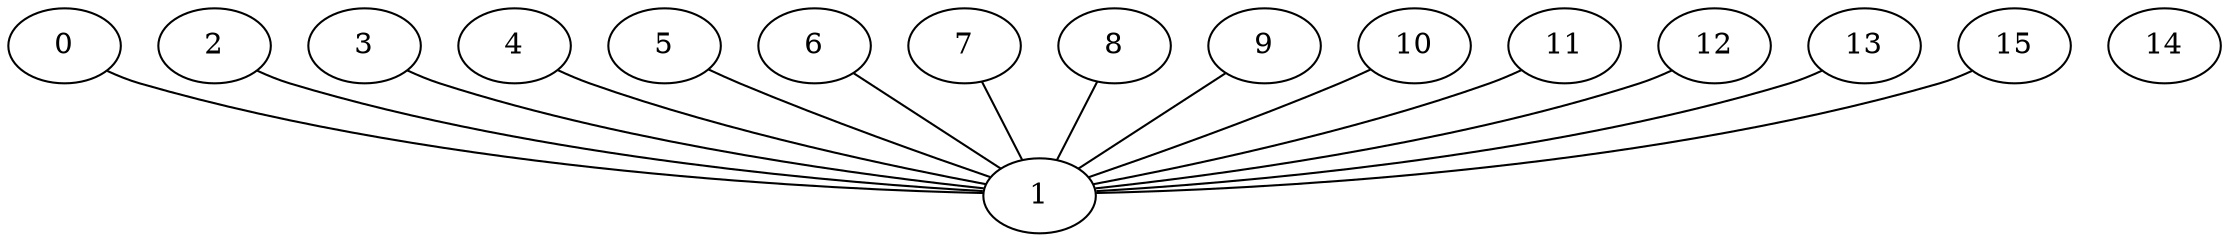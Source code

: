 graph G {
0;
1;
2;
3;
4;
5;
6;
7;
8;
9;
10;
11;
12;
13;
14;
15;
0--1 ;
3--1 ;
2--1 ;
4--1 ;
6--1 ;
5--1 ;
7--1 ;
9--1 ;
8--1 ;
12--1 ;
11--1 ;
10--1 ;
13--1 ;
15--1 ;
}
